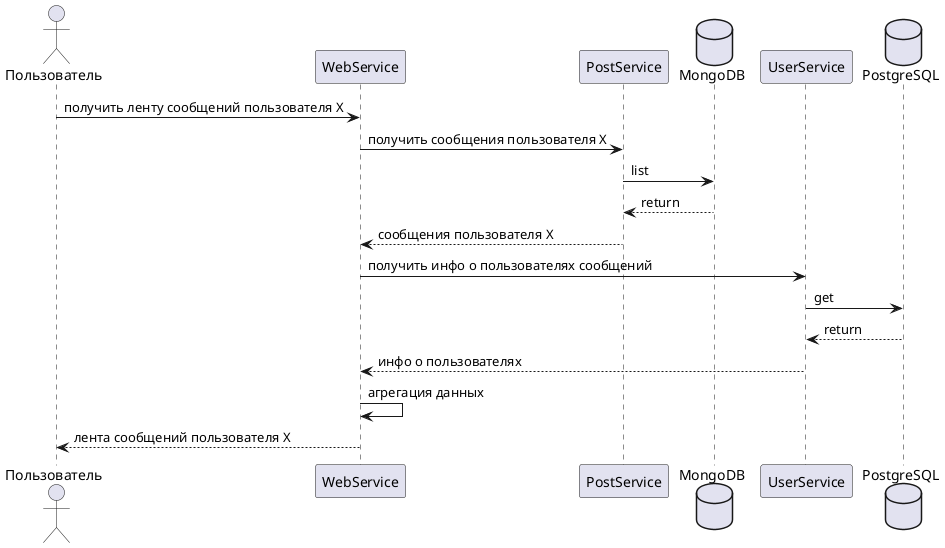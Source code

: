 @startuml "user timeline"

actor Пользователь as user order 1
participant WebService as web order 2
participant PostService as pservice order 3
database MongoDB as mongo order 4
participant UserService as uservice order 5
database PostgreSQL as postgres order 6

user -> web: получить ленту сообщений пользователя X

web -> pservice: получить сообщения пользователя X
pservice -> mongo: list
pservice <-- mongo: return
web <-- pservice: сообщения пользователя X

web -> uservice: получить инфо о пользователях сообщений
uservice -> postgres: get
uservice <-- postgres: return
web <-- uservice: инфо о пользователях

web -> web: агрегация данных

user <-- web: лента сообщений пользователя X

@enduml